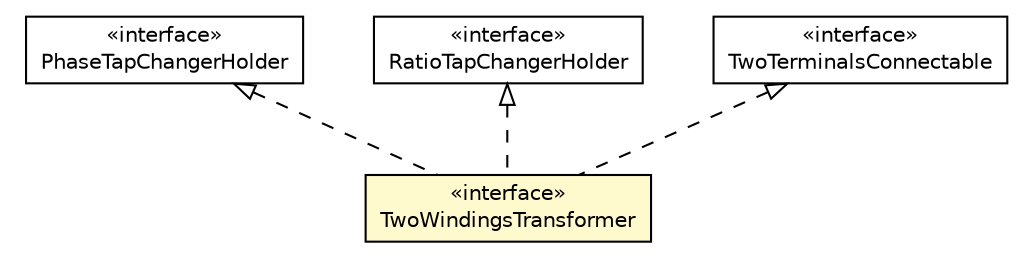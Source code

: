 #!/usr/local/bin/dot
#
# Class diagram 
# Generated by UMLGraph version R5_6 (http://www.umlgraph.org/)
#

digraph G {
	edge [fontname="Helvetica",fontsize=10,labelfontname="Helvetica",labelfontsize=10];
	node [fontname="Helvetica",fontsize=10,shape=plaintext];
	nodesep=0.25;
	ranksep=0.5;
	// eu.itesla_project.iidm.network.PhaseTapChangerHolder
	c10548 [label=<<table title="eu.itesla_project.iidm.network.PhaseTapChangerHolder" border="0" cellborder="1" cellspacing="0" cellpadding="2" port="p" href="./PhaseTapChangerHolder.html">
		<tr><td><table border="0" cellspacing="0" cellpadding="1">
<tr><td align="center" balign="center"> &#171;interface&#187; </td></tr>
<tr><td align="center" balign="center"> PhaseTapChangerHolder </td></tr>
		</table></td></tr>
		</table>>, URL="./PhaseTapChangerHolder.html", fontname="Helvetica", fontcolor="black", fontsize=10.0];
	// eu.itesla_project.iidm.network.RatioTapChangerHolder
	c10555 [label=<<table title="eu.itesla_project.iidm.network.RatioTapChangerHolder" border="0" cellborder="1" cellspacing="0" cellpadding="2" port="p" href="./RatioTapChangerHolder.html">
		<tr><td><table border="0" cellspacing="0" cellpadding="1">
<tr><td align="center" balign="center"> &#171;interface&#187; </td></tr>
<tr><td align="center" balign="center"> RatioTapChangerHolder </td></tr>
		</table></td></tr>
		</table>>, URL="./RatioTapChangerHolder.html", fontname="Helvetica", fontcolor="black", fontsize=10.0];
	// eu.itesla_project.iidm.network.TwoWindingsTransformer
	c10575 [label=<<table title="eu.itesla_project.iidm.network.TwoWindingsTransformer" border="0" cellborder="1" cellspacing="0" cellpadding="2" port="p" bgcolor="lemonChiffon" href="./TwoWindingsTransformer.html">
		<tr><td><table border="0" cellspacing="0" cellpadding="1">
<tr><td align="center" balign="center"> &#171;interface&#187; </td></tr>
<tr><td align="center" balign="center"> TwoWindingsTransformer </td></tr>
		</table></td></tr>
		</table>>, URL="./TwoWindingsTransformer.html", fontname="Helvetica", fontcolor="black", fontsize=10.0];
	// eu.itesla_project.iidm.network.TwoTerminalsConnectable
	c10576 [label=<<table title="eu.itesla_project.iidm.network.TwoTerminalsConnectable" border="0" cellborder="1" cellspacing="0" cellpadding="2" port="p" href="./TwoTerminalsConnectable.html">
		<tr><td><table border="0" cellspacing="0" cellpadding="1">
<tr><td align="center" balign="center"> &#171;interface&#187; </td></tr>
<tr><td align="center" balign="center"> TwoTerminalsConnectable </td></tr>
		</table></td></tr>
		</table>>, URL="./TwoTerminalsConnectable.html", fontname="Helvetica", fontcolor="black", fontsize=10.0];
	//eu.itesla_project.iidm.network.TwoWindingsTransformer implements eu.itesla_project.iidm.network.TwoTerminalsConnectable
	c10576:p -> c10575:p [dir=back,arrowtail=empty,style=dashed];
	//eu.itesla_project.iidm.network.TwoWindingsTransformer implements eu.itesla_project.iidm.network.RatioTapChangerHolder
	c10555:p -> c10575:p [dir=back,arrowtail=empty,style=dashed];
	//eu.itesla_project.iidm.network.TwoWindingsTransformer implements eu.itesla_project.iidm.network.PhaseTapChangerHolder
	c10548:p -> c10575:p [dir=back,arrowtail=empty,style=dashed];
}

